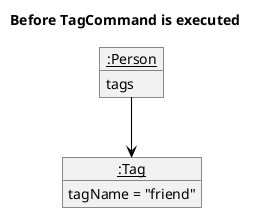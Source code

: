 @startuml
skinparam arrowThickness 1.1
skinparam arrowColor #000000
skinparam classBackgroundColor MODEL_COLOR
skinparam classAttributeIconSize 0
show fields

title Before TagCommand is executed

object "__:Person__" as normalPerson {
tags
}

object "__:Tag__" as NormalTag {
tagName = "friend"
}

normalPerson --> NormalTag

@enduml